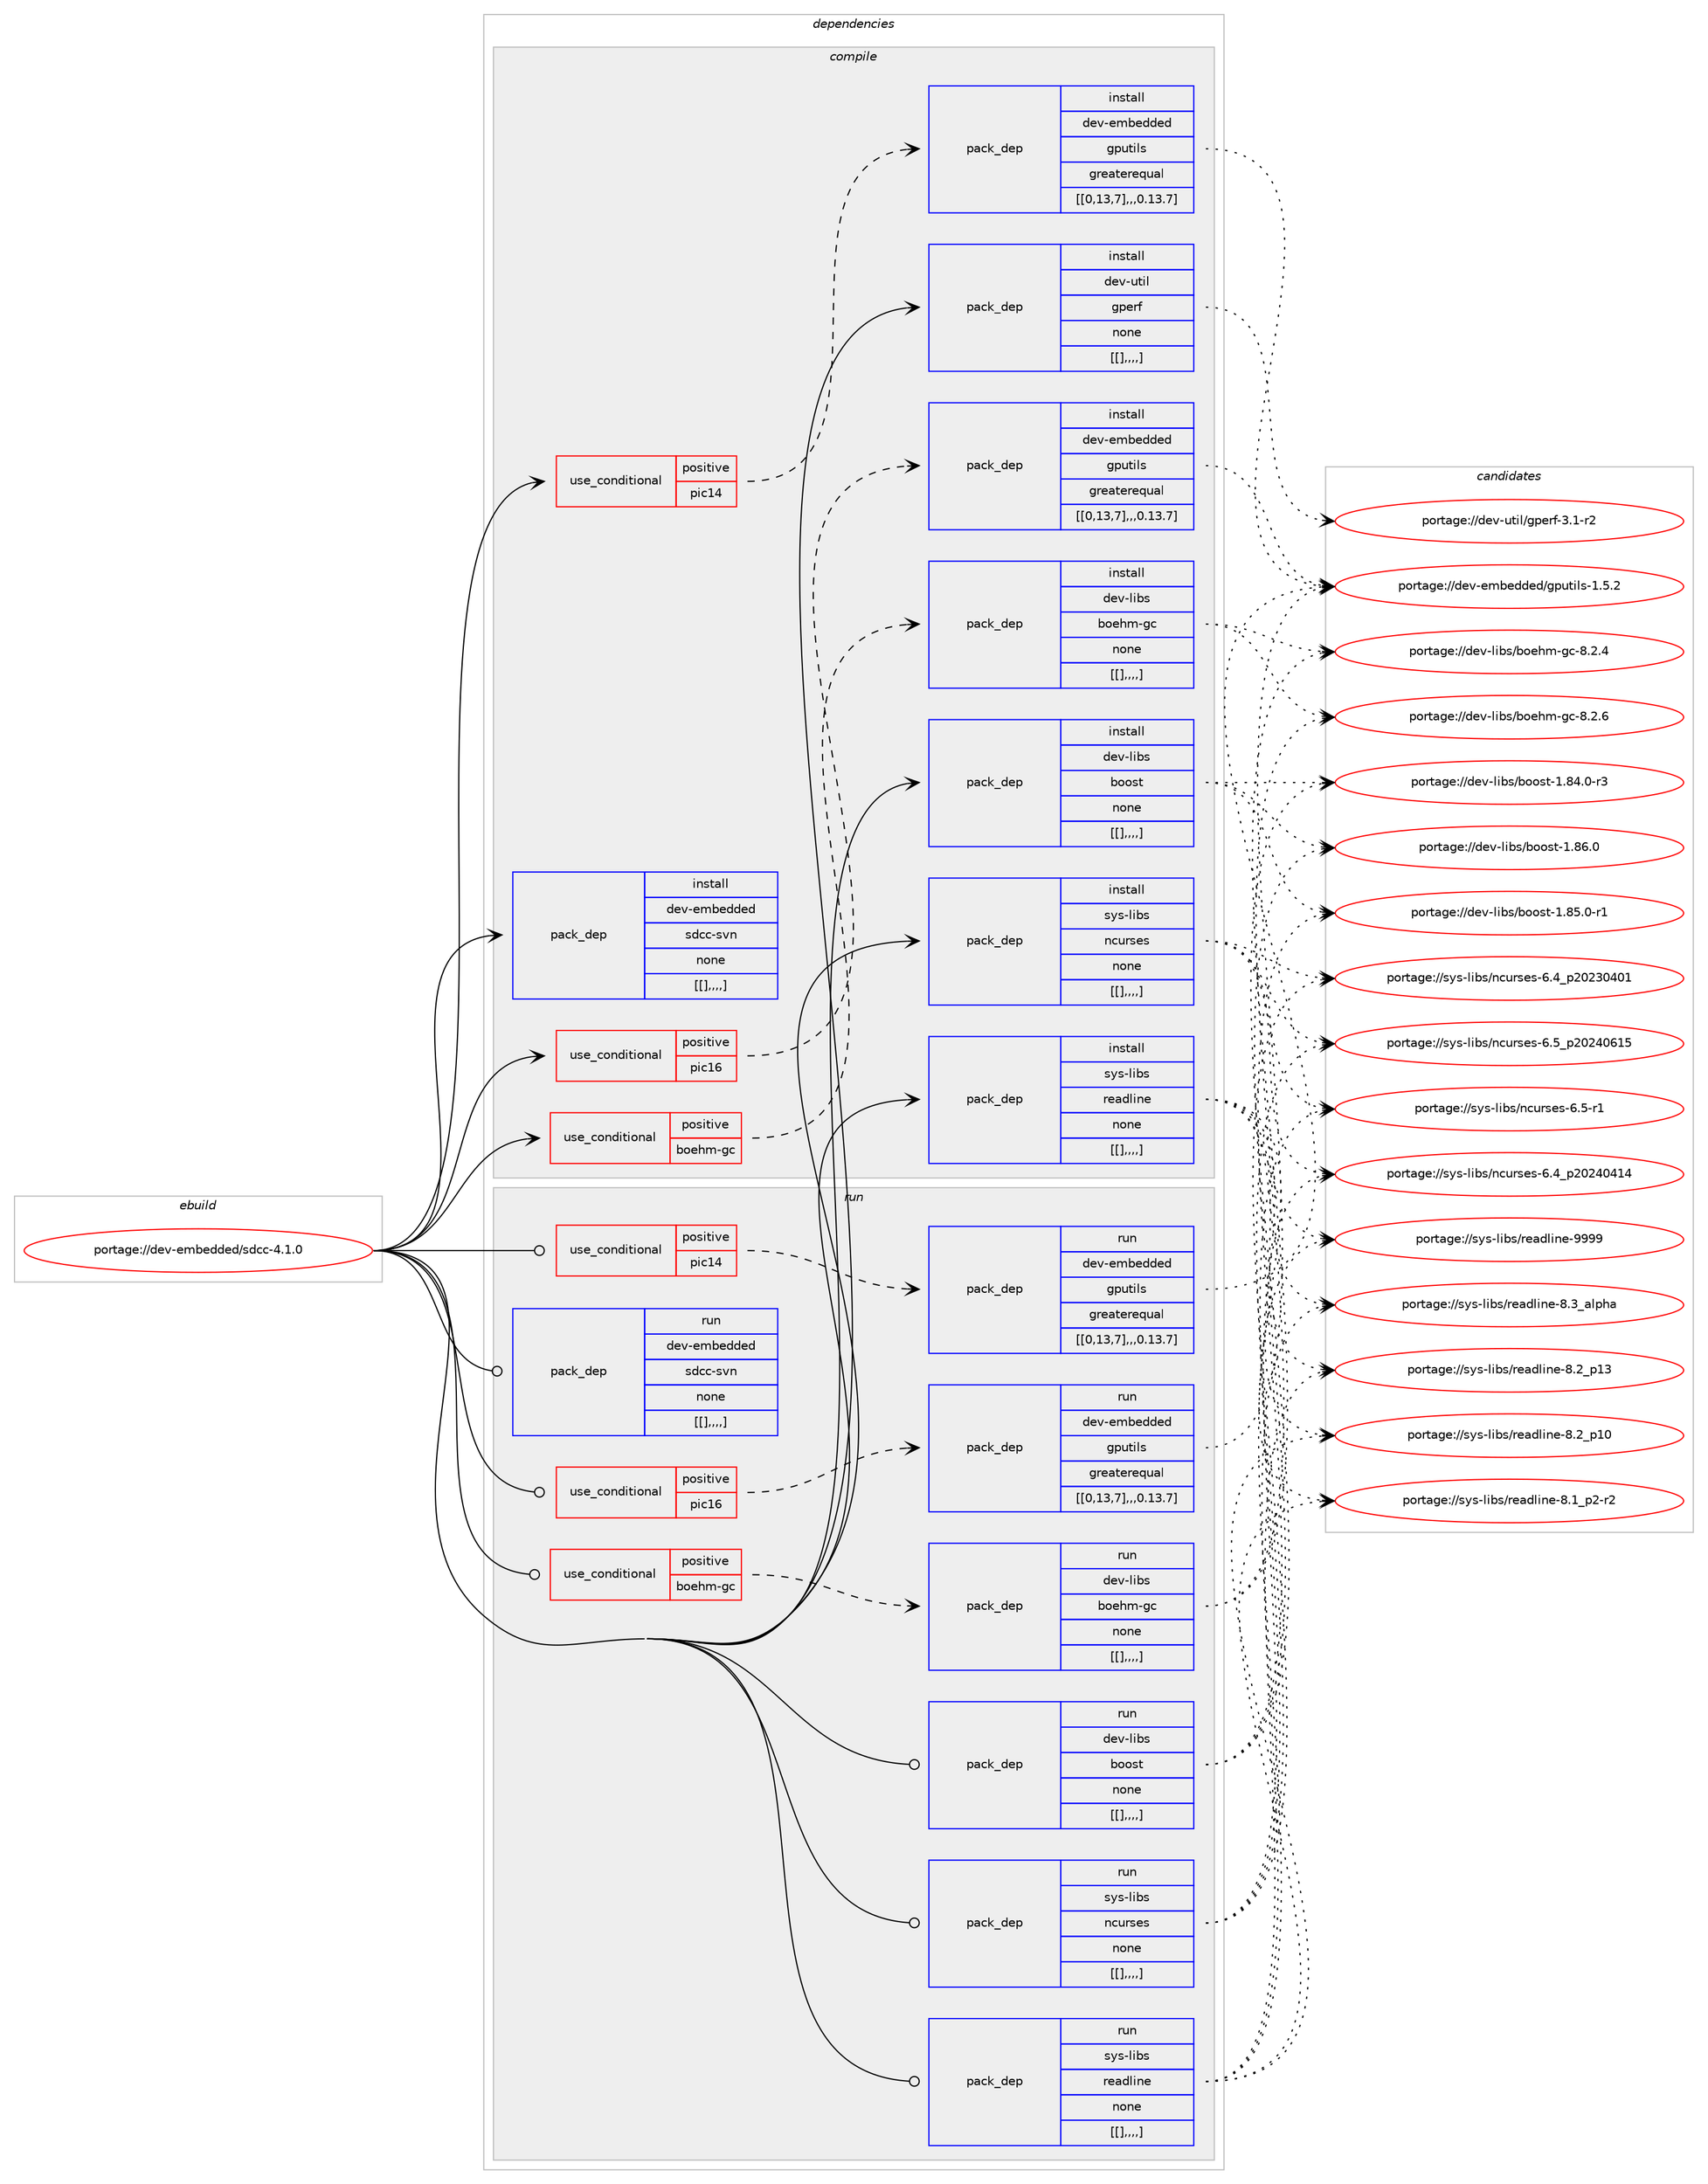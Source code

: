 digraph prolog {

# *************
# Graph options
# *************

newrank=true;
concentrate=true;
compound=true;
graph [rankdir=LR,fontname=Helvetica,fontsize=10,ranksep=1.5];#, ranksep=2.5, nodesep=0.2];
edge  [arrowhead=vee];
node  [fontname=Helvetica,fontsize=10];

# **********
# The ebuild
# **********

subgraph cluster_leftcol {
color=gray;
label=<<i>ebuild</i>>;
id [label="portage://dev-embedded/sdcc-4.1.0", color=red, width=4, href="../dev-embedded/sdcc-4.1.0.svg"];
}

# ****************
# The dependencies
# ****************

subgraph cluster_midcol {
color=gray;
label=<<i>dependencies</i>>;
subgraph cluster_compile {
fillcolor="#eeeeee";
style=filled;
label=<<i>compile</i>>;
subgraph cond19996 {
dependency74354 [label=<<TABLE BORDER="0" CELLBORDER="1" CELLSPACING="0" CELLPADDING="4"><TR><TD ROWSPAN="3" CELLPADDING="10">use_conditional</TD></TR><TR><TD>positive</TD></TR><TR><TD>boehm-gc</TD></TR></TABLE>>, shape=none, color=red];
subgraph pack53409 {
dependency74355 [label=<<TABLE BORDER="0" CELLBORDER="1" CELLSPACING="0" CELLPADDING="4" WIDTH="220"><TR><TD ROWSPAN="6" CELLPADDING="30">pack_dep</TD></TR><TR><TD WIDTH="110">install</TD></TR><TR><TD>dev-libs</TD></TR><TR><TD>boehm-gc</TD></TR><TR><TD>none</TD></TR><TR><TD>[[],,,,]</TD></TR></TABLE>>, shape=none, color=blue];
}
dependency74354:e -> dependency74355:w [weight=20,style="dashed",arrowhead="vee"];
}
id:e -> dependency74354:w [weight=20,style="solid",arrowhead="vee"];
subgraph cond19997 {
dependency74356 [label=<<TABLE BORDER="0" CELLBORDER="1" CELLSPACING="0" CELLPADDING="4"><TR><TD ROWSPAN="3" CELLPADDING="10">use_conditional</TD></TR><TR><TD>positive</TD></TR><TR><TD>pic14</TD></TR></TABLE>>, shape=none, color=red];
subgraph pack53410 {
dependency74357 [label=<<TABLE BORDER="0" CELLBORDER="1" CELLSPACING="0" CELLPADDING="4" WIDTH="220"><TR><TD ROWSPAN="6" CELLPADDING="30">pack_dep</TD></TR><TR><TD WIDTH="110">install</TD></TR><TR><TD>dev-embedded</TD></TR><TR><TD>gputils</TD></TR><TR><TD>greaterequal</TD></TR><TR><TD>[[0,13,7],,,0.13.7]</TD></TR></TABLE>>, shape=none, color=blue];
}
dependency74356:e -> dependency74357:w [weight=20,style="dashed",arrowhead="vee"];
}
id:e -> dependency74356:w [weight=20,style="solid",arrowhead="vee"];
subgraph cond19998 {
dependency74358 [label=<<TABLE BORDER="0" CELLBORDER="1" CELLSPACING="0" CELLPADDING="4"><TR><TD ROWSPAN="3" CELLPADDING="10">use_conditional</TD></TR><TR><TD>positive</TD></TR><TR><TD>pic16</TD></TR></TABLE>>, shape=none, color=red];
subgraph pack53411 {
dependency74359 [label=<<TABLE BORDER="0" CELLBORDER="1" CELLSPACING="0" CELLPADDING="4" WIDTH="220"><TR><TD ROWSPAN="6" CELLPADDING="30">pack_dep</TD></TR><TR><TD WIDTH="110">install</TD></TR><TR><TD>dev-embedded</TD></TR><TR><TD>gputils</TD></TR><TR><TD>greaterequal</TD></TR><TR><TD>[[0,13,7],,,0.13.7]</TD></TR></TABLE>>, shape=none, color=blue];
}
dependency74358:e -> dependency74359:w [weight=20,style="dashed",arrowhead="vee"];
}
id:e -> dependency74358:w [weight=20,style="solid",arrowhead="vee"];
subgraph pack53412 {
dependency74360 [label=<<TABLE BORDER="0" CELLBORDER="1" CELLSPACING="0" CELLPADDING="4" WIDTH="220"><TR><TD ROWSPAN="6" CELLPADDING="30">pack_dep</TD></TR><TR><TD WIDTH="110">install</TD></TR><TR><TD>dev-libs</TD></TR><TR><TD>boost</TD></TR><TR><TD>none</TD></TR><TR><TD>[[],,,,]</TD></TR></TABLE>>, shape=none, color=blue];
}
id:e -> dependency74360:w [weight=20,style="solid",arrowhead="vee"];
subgraph pack53413 {
dependency74361 [label=<<TABLE BORDER="0" CELLBORDER="1" CELLSPACING="0" CELLPADDING="4" WIDTH="220"><TR><TD ROWSPAN="6" CELLPADDING="30">pack_dep</TD></TR><TR><TD WIDTH="110">install</TD></TR><TR><TD>dev-util</TD></TR><TR><TD>gperf</TD></TR><TR><TD>none</TD></TR><TR><TD>[[],,,,]</TD></TR></TABLE>>, shape=none, color=blue];
}
id:e -> dependency74361:w [weight=20,style="solid",arrowhead="vee"];
subgraph pack53414 {
dependency74362 [label=<<TABLE BORDER="0" CELLBORDER="1" CELLSPACING="0" CELLPADDING="4" WIDTH="220"><TR><TD ROWSPAN="6" CELLPADDING="30">pack_dep</TD></TR><TR><TD WIDTH="110">install</TD></TR><TR><TD>sys-libs</TD></TR><TR><TD>ncurses</TD></TR><TR><TD>none</TD></TR><TR><TD>[[],,,,]</TD></TR></TABLE>>, shape=none, color=blue];
}
id:e -> dependency74362:w [weight=20,style="solid",arrowhead="vee"];
subgraph pack53415 {
dependency74363 [label=<<TABLE BORDER="0" CELLBORDER="1" CELLSPACING="0" CELLPADDING="4" WIDTH="220"><TR><TD ROWSPAN="6" CELLPADDING="30">pack_dep</TD></TR><TR><TD WIDTH="110">install</TD></TR><TR><TD>sys-libs</TD></TR><TR><TD>readline</TD></TR><TR><TD>none</TD></TR><TR><TD>[[],,,,]</TD></TR></TABLE>>, shape=none, color=blue];
}
id:e -> dependency74363:w [weight=20,style="solid",arrowhead="vee"];
subgraph pack53416 {
dependency74364 [label=<<TABLE BORDER="0" CELLBORDER="1" CELLSPACING="0" CELLPADDING="4" WIDTH="220"><TR><TD ROWSPAN="6" CELLPADDING="30">pack_dep</TD></TR><TR><TD WIDTH="110">install</TD></TR><TR><TD>dev-embedded</TD></TR><TR><TD>sdcc-svn</TD></TR><TR><TD>none</TD></TR><TR><TD>[[],,,,]</TD></TR></TABLE>>, shape=none, color=blue];
}
id:e -> dependency74364:w [weight=20,style="solid",arrowhead="vee"];
}
subgraph cluster_compileandrun {
fillcolor="#eeeeee";
style=filled;
label=<<i>compile and run</i>>;
}
subgraph cluster_run {
fillcolor="#eeeeee";
style=filled;
label=<<i>run</i>>;
subgraph cond19999 {
dependency74365 [label=<<TABLE BORDER="0" CELLBORDER="1" CELLSPACING="0" CELLPADDING="4"><TR><TD ROWSPAN="3" CELLPADDING="10">use_conditional</TD></TR><TR><TD>positive</TD></TR><TR><TD>boehm-gc</TD></TR></TABLE>>, shape=none, color=red];
subgraph pack53417 {
dependency74366 [label=<<TABLE BORDER="0" CELLBORDER="1" CELLSPACING="0" CELLPADDING="4" WIDTH="220"><TR><TD ROWSPAN="6" CELLPADDING="30">pack_dep</TD></TR><TR><TD WIDTH="110">run</TD></TR><TR><TD>dev-libs</TD></TR><TR><TD>boehm-gc</TD></TR><TR><TD>none</TD></TR><TR><TD>[[],,,,]</TD></TR></TABLE>>, shape=none, color=blue];
}
dependency74365:e -> dependency74366:w [weight=20,style="dashed",arrowhead="vee"];
}
id:e -> dependency74365:w [weight=20,style="solid",arrowhead="odot"];
subgraph cond20000 {
dependency74367 [label=<<TABLE BORDER="0" CELLBORDER="1" CELLSPACING="0" CELLPADDING="4"><TR><TD ROWSPAN="3" CELLPADDING="10">use_conditional</TD></TR><TR><TD>positive</TD></TR><TR><TD>pic14</TD></TR></TABLE>>, shape=none, color=red];
subgraph pack53418 {
dependency74368 [label=<<TABLE BORDER="0" CELLBORDER="1" CELLSPACING="0" CELLPADDING="4" WIDTH="220"><TR><TD ROWSPAN="6" CELLPADDING="30">pack_dep</TD></TR><TR><TD WIDTH="110">run</TD></TR><TR><TD>dev-embedded</TD></TR><TR><TD>gputils</TD></TR><TR><TD>greaterequal</TD></TR><TR><TD>[[0,13,7],,,0.13.7]</TD></TR></TABLE>>, shape=none, color=blue];
}
dependency74367:e -> dependency74368:w [weight=20,style="dashed",arrowhead="vee"];
}
id:e -> dependency74367:w [weight=20,style="solid",arrowhead="odot"];
subgraph cond20001 {
dependency74369 [label=<<TABLE BORDER="0" CELLBORDER="1" CELLSPACING="0" CELLPADDING="4"><TR><TD ROWSPAN="3" CELLPADDING="10">use_conditional</TD></TR><TR><TD>positive</TD></TR><TR><TD>pic16</TD></TR></TABLE>>, shape=none, color=red];
subgraph pack53419 {
dependency74370 [label=<<TABLE BORDER="0" CELLBORDER="1" CELLSPACING="0" CELLPADDING="4" WIDTH="220"><TR><TD ROWSPAN="6" CELLPADDING="30">pack_dep</TD></TR><TR><TD WIDTH="110">run</TD></TR><TR><TD>dev-embedded</TD></TR><TR><TD>gputils</TD></TR><TR><TD>greaterequal</TD></TR><TR><TD>[[0,13,7],,,0.13.7]</TD></TR></TABLE>>, shape=none, color=blue];
}
dependency74369:e -> dependency74370:w [weight=20,style="dashed",arrowhead="vee"];
}
id:e -> dependency74369:w [weight=20,style="solid",arrowhead="odot"];
subgraph pack53420 {
dependency74371 [label=<<TABLE BORDER="0" CELLBORDER="1" CELLSPACING="0" CELLPADDING="4" WIDTH="220"><TR><TD ROWSPAN="6" CELLPADDING="30">pack_dep</TD></TR><TR><TD WIDTH="110">run</TD></TR><TR><TD>dev-libs</TD></TR><TR><TD>boost</TD></TR><TR><TD>none</TD></TR><TR><TD>[[],,,,]</TD></TR></TABLE>>, shape=none, color=blue];
}
id:e -> dependency74371:w [weight=20,style="solid",arrowhead="odot"];
subgraph pack53421 {
dependency74372 [label=<<TABLE BORDER="0" CELLBORDER="1" CELLSPACING="0" CELLPADDING="4" WIDTH="220"><TR><TD ROWSPAN="6" CELLPADDING="30">pack_dep</TD></TR><TR><TD WIDTH="110">run</TD></TR><TR><TD>sys-libs</TD></TR><TR><TD>ncurses</TD></TR><TR><TD>none</TD></TR><TR><TD>[[],,,,]</TD></TR></TABLE>>, shape=none, color=blue];
}
id:e -> dependency74372:w [weight=20,style="solid",arrowhead="odot"];
subgraph pack53422 {
dependency74373 [label=<<TABLE BORDER="0" CELLBORDER="1" CELLSPACING="0" CELLPADDING="4" WIDTH="220"><TR><TD ROWSPAN="6" CELLPADDING="30">pack_dep</TD></TR><TR><TD WIDTH="110">run</TD></TR><TR><TD>sys-libs</TD></TR><TR><TD>readline</TD></TR><TR><TD>none</TD></TR><TR><TD>[[],,,,]</TD></TR></TABLE>>, shape=none, color=blue];
}
id:e -> dependency74373:w [weight=20,style="solid",arrowhead="odot"];
subgraph pack53423 {
dependency74374 [label=<<TABLE BORDER="0" CELLBORDER="1" CELLSPACING="0" CELLPADDING="4" WIDTH="220"><TR><TD ROWSPAN="6" CELLPADDING="30">pack_dep</TD></TR><TR><TD WIDTH="110">run</TD></TR><TR><TD>dev-embedded</TD></TR><TR><TD>sdcc-svn</TD></TR><TR><TD>none</TD></TR><TR><TD>[[],,,,]</TD></TR></TABLE>>, shape=none, color=blue];
}
id:e -> dependency74374:w [weight=20,style="solid",arrowhead="odot"];
}
}

# **************
# The candidates
# **************

subgraph cluster_choices {
rank=same;
color=gray;
label=<<i>candidates</i>>;

subgraph choice53409 {
color=black;
nodesep=1;
choice100101118451081059811547981111011041094510399455646504654 [label="portage://dev-libs/boehm-gc-8.2.6", color=red, width=4,href="../dev-libs/boehm-gc-8.2.6.svg"];
choice100101118451081059811547981111011041094510399455646504652 [label="portage://dev-libs/boehm-gc-8.2.4", color=red, width=4,href="../dev-libs/boehm-gc-8.2.4.svg"];
dependency74355:e -> choice100101118451081059811547981111011041094510399455646504654:w [style=dotted,weight="100"];
dependency74355:e -> choice100101118451081059811547981111011041094510399455646504652:w [style=dotted,weight="100"];
}
subgraph choice53410 {
color=black;
nodesep=1;
choice100101118451011099810110010010110047103112117116105108115454946534650 [label="portage://dev-embedded/gputils-1.5.2", color=red, width=4,href="../dev-embedded/gputils-1.5.2.svg"];
dependency74357:e -> choice100101118451011099810110010010110047103112117116105108115454946534650:w [style=dotted,weight="100"];
}
subgraph choice53411 {
color=black;
nodesep=1;
choice100101118451011099810110010010110047103112117116105108115454946534650 [label="portage://dev-embedded/gputils-1.5.2", color=red, width=4,href="../dev-embedded/gputils-1.5.2.svg"];
dependency74359:e -> choice100101118451011099810110010010110047103112117116105108115454946534650:w [style=dotted,weight="100"];
}
subgraph choice53412 {
color=black;
nodesep=1;
choice1001011184510810598115479811111111511645494656544648 [label="portage://dev-libs/boost-1.86.0", color=red, width=4,href="../dev-libs/boost-1.86.0.svg"];
choice10010111845108105981154798111111115116454946565346484511449 [label="portage://dev-libs/boost-1.85.0-r1", color=red, width=4,href="../dev-libs/boost-1.85.0-r1.svg"];
choice10010111845108105981154798111111115116454946565246484511451 [label="portage://dev-libs/boost-1.84.0-r3", color=red, width=4,href="../dev-libs/boost-1.84.0-r3.svg"];
dependency74360:e -> choice1001011184510810598115479811111111511645494656544648:w [style=dotted,weight="100"];
dependency74360:e -> choice10010111845108105981154798111111115116454946565346484511449:w [style=dotted,weight="100"];
dependency74360:e -> choice10010111845108105981154798111111115116454946565246484511451:w [style=dotted,weight="100"];
}
subgraph choice53413 {
color=black;
nodesep=1;
choice1001011184511711610510847103112101114102455146494511450 [label="portage://dev-util/gperf-3.1-r2", color=red, width=4,href="../dev-util/gperf-3.1-r2.svg"];
dependency74361:e -> choice1001011184511711610510847103112101114102455146494511450:w [style=dotted,weight="100"];
}
subgraph choice53414 {
color=black;
nodesep=1;
choice1151211154510810598115471109911711411510111545544653951125048505248544953 [label="portage://sys-libs/ncurses-6.5_p20240615", color=red, width=4,href="../sys-libs/ncurses-6.5_p20240615.svg"];
choice11512111545108105981154711099117114115101115455446534511449 [label="portage://sys-libs/ncurses-6.5-r1", color=red, width=4,href="../sys-libs/ncurses-6.5-r1.svg"];
choice1151211154510810598115471109911711411510111545544652951125048505248524952 [label="portage://sys-libs/ncurses-6.4_p20240414", color=red, width=4,href="../sys-libs/ncurses-6.4_p20240414.svg"];
choice1151211154510810598115471109911711411510111545544652951125048505148524849 [label="portage://sys-libs/ncurses-6.4_p20230401", color=red, width=4,href="../sys-libs/ncurses-6.4_p20230401.svg"];
dependency74362:e -> choice1151211154510810598115471109911711411510111545544653951125048505248544953:w [style=dotted,weight="100"];
dependency74362:e -> choice11512111545108105981154711099117114115101115455446534511449:w [style=dotted,weight="100"];
dependency74362:e -> choice1151211154510810598115471109911711411510111545544652951125048505248524952:w [style=dotted,weight="100"];
dependency74362:e -> choice1151211154510810598115471109911711411510111545544652951125048505148524849:w [style=dotted,weight="100"];
}
subgraph choice53415 {
color=black;
nodesep=1;
choice115121115451081059811547114101971001081051101014557575757 [label="portage://sys-libs/readline-9999", color=red, width=4,href="../sys-libs/readline-9999.svg"];
choice1151211154510810598115471141019710010810511010145564651959710811210497 [label="portage://sys-libs/readline-8.3_alpha", color=red, width=4,href="../sys-libs/readline-8.3_alpha.svg"];
choice1151211154510810598115471141019710010810511010145564650951124951 [label="portage://sys-libs/readline-8.2_p13", color=red, width=4,href="../sys-libs/readline-8.2_p13.svg"];
choice1151211154510810598115471141019710010810511010145564650951124948 [label="portage://sys-libs/readline-8.2_p10", color=red, width=4,href="../sys-libs/readline-8.2_p10.svg"];
choice115121115451081059811547114101971001081051101014556464995112504511450 [label="portage://sys-libs/readline-8.1_p2-r2", color=red, width=4,href="../sys-libs/readline-8.1_p2-r2.svg"];
dependency74363:e -> choice115121115451081059811547114101971001081051101014557575757:w [style=dotted,weight="100"];
dependency74363:e -> choice1151211154510810598115471141019710010810511010145564651959710811210497:w [style=dotted,weight="100"];
dependency74363:e -> choice1151211154510810598115471141019710010810511010145564650951124951:w [style=dotted,weight="100"];
dependency74363:e -> choice1151211154510810598115471141019710010810511010145564650951124948:w [style=dotted,weight="100"];
dependency74363:e -> choice115121115451081059811547114101971001081051101014556464995112504511450:w [style=dotted,weight="100"];
}
subgraph choice53416 {
color=black;
nodesep=1;
}
subgraph choice53417 {
color=black;
nodesep=1;
choice100101118451081059811547981111011041094510399455646504654 [label="portage://dev-libs/boehm-gc-8.2.6", color=red, width=4,href="../dev-libs/boehm-gc-8.2.6.svg"];
choice100101118451081059811547981111011041094510399455646504652 [label="portage://dev-libs/boehm-gc-8.2.4", color=red, width=4,href="../dev-libs/boehm-gc-8.2.4.svg"];
dependency74366:e -> choice100101118451081059811547981111011041094510399455646504654:w [style=dotted,weight="100"];
dependency74366:e -> choice100101118451081059811547981111011041094510399455646504652:w [style=dotted,weight="100"];
}
subgraph choice53418 {
color=black;
nodesep=1;
choice100101118451011099810110010010110047103112117116105108115454946534650 [label="portage://dev-embedded/gputils-1.5.2", color=red, width=4,href="../dev-embedded/gputils-1.5.2.svg"];
dependency74368:e -> choice100101118451011099810110010010110047103112117116105108115454946534650:w [style=dotted,weight="100"];
}
subgraph choice53419 {
color=black;
nodesep=1;
choice100101118451011099810110010010110047103112117116105108115454946534650 [label="portage://dev-embedded/gputils-1.5.2", color=red, width=4,href="../dev-embedded/gputils-1.5.2.svg"];
dependency74370:e -> choice100101118451011099810110010010110047103112117116105108115454946534650:w [style=dotted,weight="100"];
}
subgraph choice53420 {
color=black;
nodesep=1;
choice1001011184510810598115479811111111511645494656544648 [label="portage://dev-libs/boost-1.86.0", color=red, width=4,href="../dev-libs/boost-1.86.0.svg"];
choice10010111845108105981154798111111115116454946565346484511449 [label="portage://dev-libs/boost-1.85.0-r1", color=red, width=4,href="../dev-libs/boost-1.85.0-r1.svg"];
choice10010111845108105981154798111111115116454946565246484511451 [label="portage://dev-libs/boost-1.84.0-r3", color=red, width=4,href="../dev-libs/boost-1.84.0-r3.svg"];
dependency74371:e -> choice1001011184510810598115479811111111511645494656544648:w [style=dotted,weight="100"];
dependency74371:e -> choice10010111845108105981154798111111115116454946565346484511449:w [style=dotted,weight="100"];
dependency74371:e -> choice10010111845108105981154798111111115116454946565246484511451:w [style=dotted,weight="100"];
}
subgraph choice53421 {
color=black;
nodesep=1;
choice1151211154510810598115471109911711411510111545544653951125048505248544953 [label="portage://sys-libs/ncurses-6.5_p20240615", color=red, width=4,href="../sys-libs/ncurses-6.5_p20240615.svg"];
choice11512111545108105981154711099117114115101115455446534511449 [label="portage://sys-libs/ncurses-6.5-r1", color=red, width=4,href="../sys-libs/ncurses-6.5-r1.svg"];
choice1151211154510810598115471109911711411510111545544652951125048505248524952 [label="portage://sys-libs/ncurses-6.4_p20240414", color=red, width=4,href="../sys-libs/ncurses-6.4_p20240414.svg"];
choice1151211154510810598115471109911711411510111545544652951125048505148524849 [label="portage://sys-libs/ncurses-6.4_p20230401", color=red, width=4,href="../sys-libs/ncurses-6.4_p20230401.svg"];
dependency74372:e -> choice1151211154510810598115471109911711411510111545544653951125048505248544953:w [style=dotted,weight="100"];
dependency74372:e -> choice11512111545108105981154711099117114115101115455446534511449:w [style=dotted,weight="100"];
dependency74372:e -> choice1151211154510810598115471109911711411510111545544652951125048505248524952:w [style=dotted,weight="100"];
dependency74372:e -> choice1151211154510810598115471109911711411510111545544652951125048505148524849:w [style=dotted,weight="100"];
}
subgraph choice53422 {
color=black;
nodesep=1;
choice115121115451081059811547114101971001081051101014557575757 [label="portage://sys-libs/readline-9999", color=red, width=4,href="../sys-libs/readline-9999.svg"];
choice1151211154510810598115471141019710010810511010145564651959710811210497 [label="portage://sys-libs/readline-8.3_alpha", color=red, width=4,href="../sys-libs/readline-8.3_alpha.svg"];
choice1151211154510810598115471141019710010810511010145564650951124951 [label="portage://sys-libs/readline-8.2_p13", color=red, width=4,href="../sys-libs/readline-8.2_p13.svg"];
choice1151211154510810598115471141019710010810511010145564650951124948 [label="portage://sys-libs/readline-8.2_p10", color=red, width=4,href="../sys-libs/readline-8.2_p10.svg"];
choice115121115451081059811547114101971001081051101014556464995112504511450 [label="portage://sys-libs/readline-8.1_p2-r2", color=red, width=4,href="../sys-libs/readline-8.1_p2-r2.svg"];
dependency74373:e -> choice115121115451081059811547114101971001081051101014557575757:w [style=dotted,weight="100"];
dependency74373:e -> choice1151211154510810598115471141019710010810511010145564651959710811210497:w [style=dotted,weight="100"];
dependency74373:e -> choice1151211154510810598115471141019710010810511010145564650951124951:w [style=dotted,weight="100"];
dependency74373:e -> choice1151211154510810598115471141019710010810511010145564650951124948:w [style=dotted,weight="100"];
dependency74373:e -> choice115121115451081059811547114101971001081051101014556464995112504511450:w [style=dotted,weight="100"];
}
subgraph choice53423 {
color=black;
nodesep=1;
}
}

}
